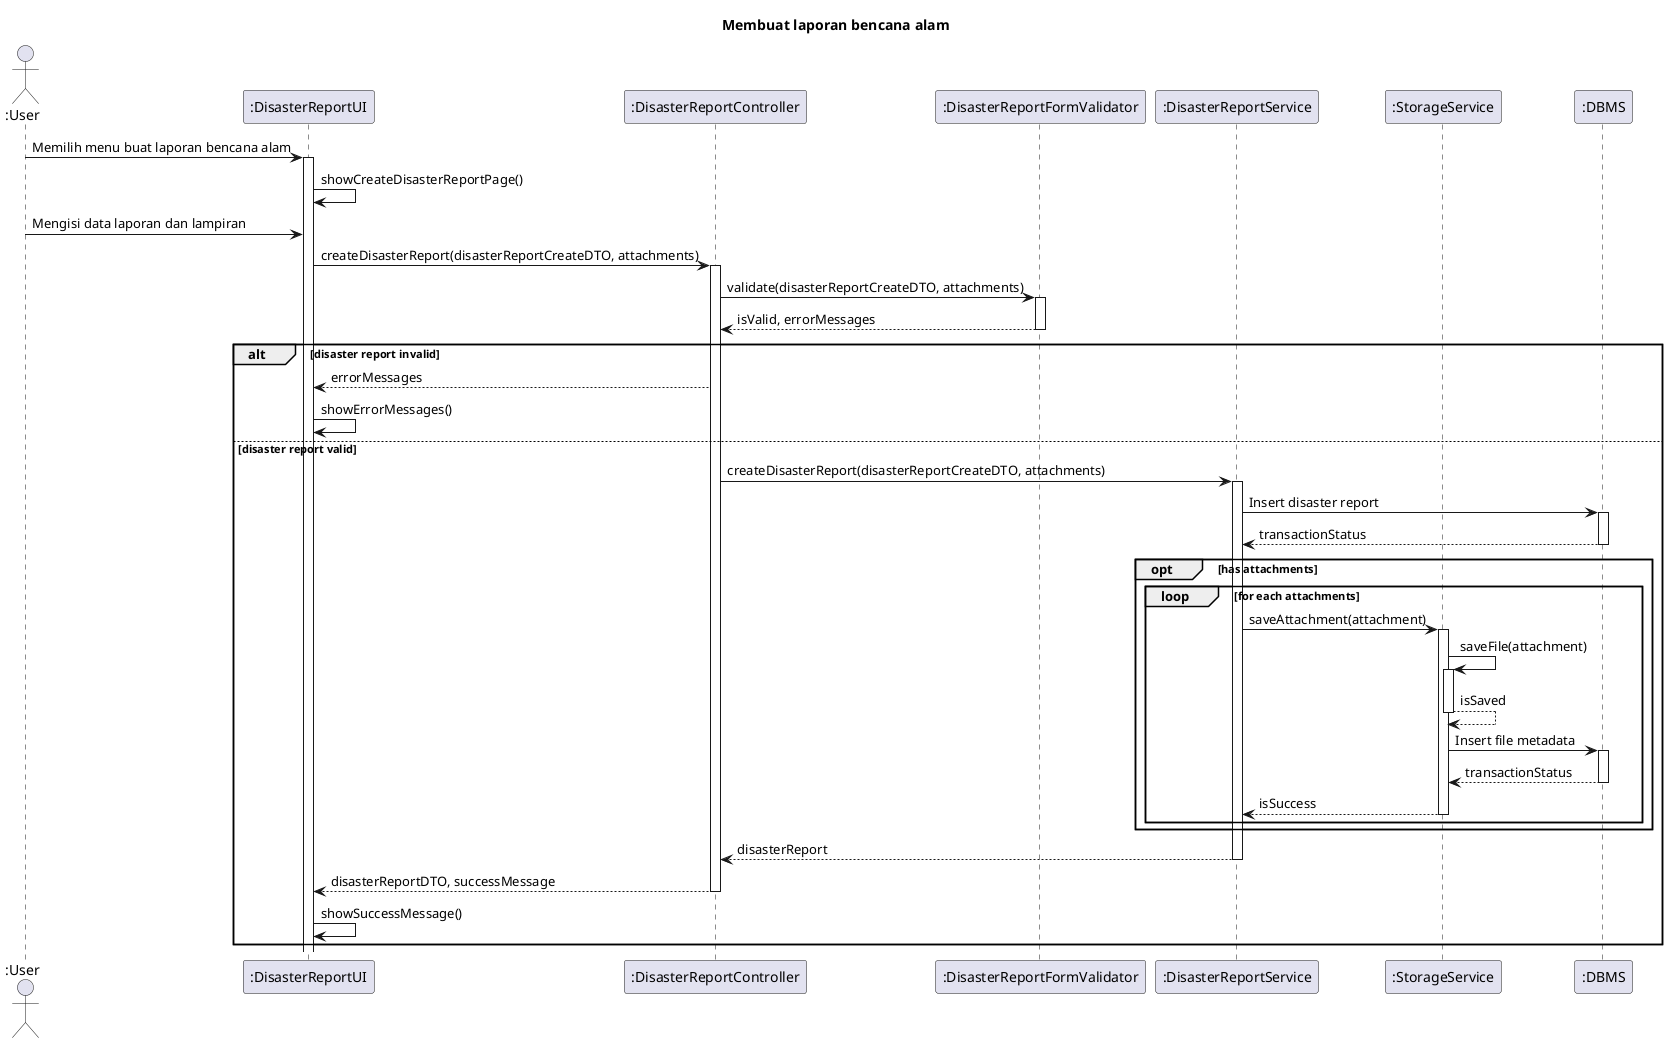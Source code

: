 @startuml SD-MAP-017 - Membuat laporan bencana alam

title Membuat laporan bencana alam

actor ":User" as user
participant ":DisasterReportUI" as view
participant ":DisasterReportController" as controller
participant ":DisasterReportFormValidator" as validator
participant ":DisasterReportService" as disasterService
participant ":StorageService" as storageService
participant ":DBMS" as db

user -> view ++: Memilih menu buat laporan bencana alam
view -> view : showCreateDisasterReportPage()

user -> view : Mengisi data laporan dan lampiran
view -> controller ++: createDisasterReport(disasterReportCreateDTO, attachments)
  controller -> validator ++: validate(disasterReportCreateDTO, attachments)
    return isValid, errorMessages

  alt disaster report invalid
    controller --> view: errorMessages
    view -> view: showErrorMessages()
  else disaster report valid
    controller -> disasterService ++: createDisasterReport(disasterReportCreateDTO, attachments)
      disasterService -> db ++: Insert disaster report
        return transactionStatus
      
      opt has attachments
        loop for each attachments
          disasterService -> storageService ++: saveAttachment(attachment)
            storageService -> storageService ++: saveFile(attachment)
              return isSaved

            storageService -> db ++: Insert file metadata
              return transactionStatus
            return isSuccess
        end
      end
      return disasterReport
    return disasterReportDTO, successMessage

    view -> view: showSuccessMessage()
  end